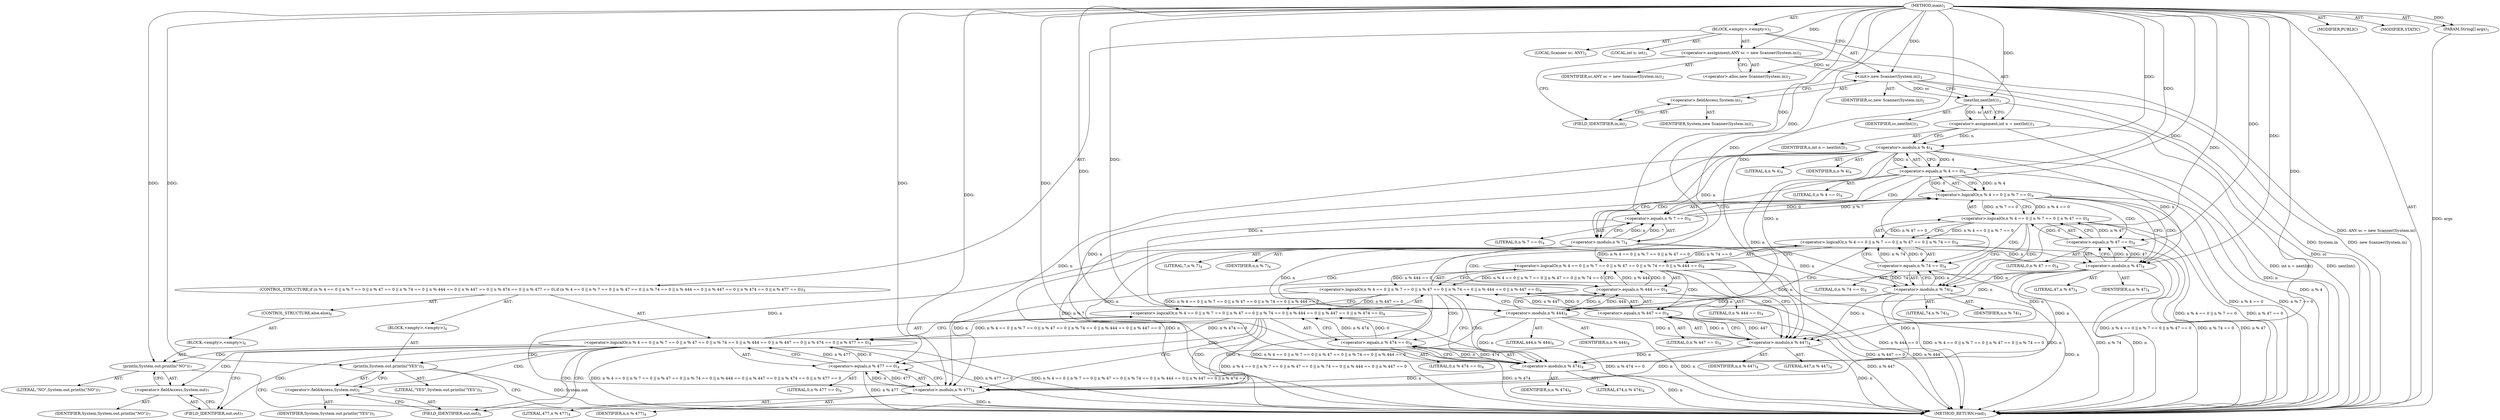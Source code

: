 digraph "main" {  
"19" [label = <(METHOD,main)<SUB>1</SUB>> ]
"20" [label = <(PARAM,String[] args)<SUB>1</SUB>> ]
"21" [label = <(BLOCK,&lt;empty&gt;,&lt;empty&gt;)<SUB>1</SUB>> ]
"4" [label = <(LOCAL,Scanner sc: ANY)<SUB>2</SUB>> ]
"22" [label = <(&lt;operator&gt;.assignment,ANY sc = new Scanner(System.in))<SUB>2</SUB>> ]
"23" [label = <(IDENTIFIER,sc,ANY sc = new Scanner(System.in))<SUB>2</SUB>> ]
"24" [label = <(&lt;operator&gt;.alloc,new Scanner(System.in))<SUB>2</SUB>> ]
"25" [label = <(&lt;init&gt;,new Scanner(System.in))<SUB>2</SUB>> ]
"3" [label = <(IDENTIFIER,sc,new Scanner(System.in))<SUB>2</SUB>> ]
"26" [label = <(&lt;operator&gt;.fieldAccess,System.in)<SUB>2</SUB>> ]
"27" [label = <(IDENTIFIER,System,new Scanner(System.in))<SUB>2</SUB>> ]
"28" [label = <(FIELD_IDENTIFIER,in,in)<SUB>2</SUB>> ]
"29" [label = <(LOCAL,int n: int)<SUB>3</SUB>> ]
"30" [label = <(&lt;operator&gt;.assignment,int n = nextInt())<SUB>3</SUB>> ]
"31" [label = <(IDENTIFIER,n,int n = nextInt())<SUB>3</SUB>> ]
"32" [label = <(nextInt,nextInt())<SUB>3</SUB>> ]
"33" [label = <(IDENTIFIER,sc,nextInt())<SUB>3</SUB>> ]
"34" [label = <(CONTROL_STRUCTURE,if (n % 4 == 0 || n % 7 == 0 || n % 47 == 0 || n % 74 == 0 || n % 444 == 0 || n % 447 == 0 || n % 474 == 0 || n % 477 == 0),if (n % 4 == 0 || n % 7 == 0 || n % 47 == 0 || n % 74 == 0 || n % 444 == 0 || n % 447 == 0 || n % 474 == 0 || n % 477 == 0))<SUB>4</SUB>> ]
"35" [label = <(&lt;operator&gt;.logicalOr,n % 4 == 0 || n % 7 == 0 || n % 47 == 0 || n % 74 == 0 || n % 444 == 0 || n % 447 == 0 || n % 474 == 0 || n % 477 == 0)<SUB>4</SUB>> ]
"36" [label = <(&lt;operator&gt;.logicalOr,n % 4 == 0 || n % 7 == 0 || n % 47 == 0 || n % 74 == 0 || n % 444 == 0 || n % 447 == 0 || n % 474 == 0)<SUB>4</SUB>> ]
"37" [label = <(&lt;operator&gt;.logicalOr,n % 4 == 0 || n % 7 == 0 || n % 47 == 0 || n % 74 == 0 || n % 444 == 0 || n % 447 == 0)<SUB>4</SUB>> ]
"38" [label = <(&lt;operator&gt;.logicalOr,n % 4 == 0 || n % 7 == 0 || n % 47 == 0 || n % 74 == 0 || n % 444 == 0)<SUB>4</SUB>> ]
"39" [label = <(&lt;operator&gt;.logicalOr,n % 4 == 0 || n % 7 == 0 || n % 47 == 0 || n % 74 == 0)<SUB>4</SUB>> ]
"40" [label = <(&lt;operator&gt;.logicalOr,n % 4 == 0 || n % 7 == 0 || n % 47 == 0)<SUB>4</SUB>> ]
"41" [label = <(&lt;operator&gt;.logicalOr,n % 4 == 0 || n % 7 == 0)<SUB>4</SUB>> ]
"42" [label = <(&lt;operator&gt;.equals,n % 4 == 0)<SUB>4</SUB>> ]
"43" [label = <(&lt;operator&gt;.modulo,n % 4)<SUB>4</SUB>> ]
"44" [label = <(IDENTIFIER,n,n % 4)<SUB>4</SUB>> ]
"45" [label = <(LITERAL,4,n % 4)<SUB>4</SUB>> ]
"46" [label = <(LITERAL,0,n % 4 == 0)<SUB>4</SUB>> ]
"47" [label = <(&lt;operator&gt;.equals,n % 7 == 0)<SUB>4</SUB>> ]
"48" [label = <(&lt;operator&gt;.modulo,n % 7)<SUB>4</SUB>> ]
"49" [label = <(IDENTIFIER,n,n % 7)<SUB>4</SUB>> ]
"50" [label = <(LITERAL,7,n % 7)<SUB>4</SUB>> ]
"51" [label = <(LITERAL,0,n % 7 == 0)<SUB>4</SUB>> ]
"52" [label = <(&lt;operator&gt;.equals,n % 47 == 0)<SUB>4</SUB>> ]
"53" [label = <(&lt;operator&gt;.modulo,n % 47)<SUB>4</SUB>> ]
"54" [label = <(IDENTIFIER,n,n % 47)<SUB>4</SUB>> ]
"55" [label = <(LITERAL,47,n % 47)<SUB>4</SUB>> ]
"56" [label = <(LITERAL,0,n % 47 == 0)<SUB>4</SUB>> ]
"57" [label = <(&lt;operator&gt;.equals,n % 74 == 0)<SUB>4</SUB>> ]
"58" [label = <(&lt;operator&gt;.modulo,n % 74)<SUB>4</SUB>> ]
"59" [label = <(IDENTIFIER,n,n % 74)<SUB>4</SUB>> ]
"60" [label = <(LITERAL,74,n % 74)<SUB>4</SUB>> ]
"61" [label = <(LITERAL,0,n % 74 == 0)<SUB>4</SUB>> ]
"62" [label = <(&lt;operator&gt;.equals,n % 444 == 0)<SUB>4</SUB>> ]
"63" [label = <(&lt;operator&gt;.modulo,n % 444)<SUB>4</SUB>> ]
"64" [label = <(IDENTIFIER,n,n % 444)<SUB>4</SUB>> ]
"65" [label = <(LITERAL,444,n % 444)<SUB>4</SUB>> ]
"66" [label = <(LITERAL,0,n % 444 == 0)<SUB>4</SUB>> ]
"67" [label = <(&lt;operator&gt;.equals,n % 447 == 0)<SUB>4</SUB>> ]
"68" [label = <(&lt;operator&gt;.modulo,n % 447)<SUB>4</SUB>> ]
"69" [label = <(IDENTIFIER,n,n % 447)<SUB>4</SUB>> ]
"70" [label = <(LITERAL,447,n % 447)<SUB>4</SUB>> ]
"71" [label = <(LITERAL,0,n % 447 == 0)<SUB>4</SUB>> ]
"72" [label = <(&lt;operator&gt;.equals,n % 474 == 0)<SUB>4</SUB>> ]
"73" [label = <(&lt;operator&gt;.modulo,n % 474)<SUB>4</SUB>> ]
"74" [label = <(IDENTIFIER,n,n % 474)<SUB>4</SUB>> ]
"75" [label = <(LITERAL,474,n % 474)<SUB>4</SUB>> ]
"76" [label = <(LITERAL,0,n % 474 == 0)<SUB>4</SUB>> ]
"77" [label = <(&lt;operator&gt;.equals,n % 477 == 0)<SUB>4</SUB>> ]
"78" [label = <(&lt;operator&gt;.modulo,n % 477)<SUB>4</SUB>> ]
"79" [label = <(IDENTIFIER,n,n % 477)<SUB>4</SUB>> ]
"80" [label = <(LITERAL,477,n % 477)<SUB>4</SUB>> ]
"81" [label = <(LITERAL,0,n % 477 == 0)<SUB>4</SUB>> ]
"82" [label = <(BLOCK,&lt;empty&gt;,&lt;empty&gt;)<SUB>4</SUB>> ]
"83" [label = <(println,System.out.println(&quot;YES&quot;))<SUB>5</SUB>> ]
"84" [label = <(&lt;operator&gt;.fieldAccess,System.out)<SUB>5</SUB>> ]
"85" [label = <(IDENTIFIER,System,System.out.println(&quot;YES&quot;))<SUB>5</SUB>> ]
"86" [label = <(FIELD_IDENTIFIER,out,out)<SUB>5</SUB>> ]
"87" [label = <(LITERAL,&quot;YES&quot;,System.out.println(&quot;YES&quot;))<SUB>5</SUB>> ]
"88" [label = <(CONTROL_STRUCTURE,else,else)<SUB>6</SUB>> ]
"89" [label = <(BLOCK,&lt;empty&gt;,&lt;empty&gt;)<SUB>6</SUB>> ]
"90" [label = <(println,System.out.println(&quot;NO&quot;))<SUB>7</SUB>> ]
"91" [label = <(&lt;operator&gt;.fieldAccess,System.out)<SUB>7</SUB>> ]
"92" [label = <(IDENTIFIER,System,System.out.println(&quot;NO&quot;))<SUB>7</SUB>> ]
"93" [label = <(FIELD_IDENTIFIER,out,out)<SUB>7</SUB>> ]
"94" [label = <(LITERAL,&quot;NO&quot;,System.out.println(&quot;NO&quot;))<SUB>7</SUB>> ]
"95" [label = <(MODIFIER,PUBLIC)> ]
"96" [label = <(MODIFIER,STATIC)> ]
"97" [label = <(METHOD_RETURN,void)<SUB>1</SUB>> ]
  "19" -> "20"  [ label = "AST: "] 
  "19" -> "21"  [ label = "AST: "] 
  "19" -> "95"  [ label = "AST: "] 
  "19" -> "96"  [ label = "AST: "] 
  "19" -> "97"  [ label = "AST: "] 
  "21" -> "4"  [ label = "AST: "] 
  "21" -> "22"  [ label = "AST: "] 
  "21" -> "25"  [ label = "AST: "] 
  "21" -> "29"  [ label = "AST: "] 
  "21" -> "30"  [ label = "AST: "] 
  "21" -> "34"  [ label = "AST: "] 
  "22" -> "23"  [ label = "AST: "] 
  "22" -> "24"  [ label = "AST: "] 
  "25" -> "3"  [ label = "AST: "] 
  "25" -> "26"  [ label = "AST: "] 
  "26" -> "27"  [ label = "AST: "] 
  "26" -> "28"  [ label = "AST: "] 
  "30" -> "31"  [ label = "AST: "] 
  "30" -> "32"  [ label = "AST: "] 
  "32" -> "33"  [ label = "AST: "] 
  "34" -> "35"  [ label = "AST: "] 
  "34" -> "82"  [ label = "AST: "] 
  "34" -> "88"  [ label = "AST: "] 
  "35" -> "36"  [ label = "AST: "] 
  "35" -> "77"  [ label = "AST: "] 
  "36" -> "37"  [ label = "AST: "] 
  "36" -> "72"  [ label = "AST: "] 
  "37" -> "38"  [ label = "AST: "] 
  "37" -> "67"  [ label = "AST: "] 
  "38" -> "39"  [ label = "AST: "] 
  "38" -> "62"  [ label = "AST: "] 
  "39" -> "40"  [ label = "AST: "] 
  "39" -> "57"  [ label = "AST: "] 
  "40" -> "41"  [ label = "AST: "] 
  "40" -> "52"  [ label = "AST: "] 
  "41" -> "42"  [ label = "AST: "] 
  "41" -> "47"  [ label = "AST: "] 
  "42" -> "43"  [ label = "AST: "] 
  "42" -> "46"  [ label = "AST: "] 
  "43" -> "44"  [ label = "AST: "] 
  "43" -> "45"  [ label = "AST: "] 
  "47" -> "48"  [ label = "AST: "] 
  "47" -> "51"  [ label = "AST: "] 
  "48" -> "49"  [ label = "AST: "] 
  "48" -> "50"  [ label = "AST: "] 
  "52" -> "53"  [ label = "AST: "] 
  "52" -> "56"  [ label = "AST: "] 
  "53" -> "54"  [ label = "AST: "] 
  "53" -> "55"  [ label = "AST: "] 
  "57" -> "58"  [ label = "AST: "] 
  "57" -> "61"  [ label = "AST: "] 
  "58" -> "59"  [ label = "AST: "] 
  "58" -> "60"  [ label = "AST: "] 
  "62" -> "63"  [ label = "AST: "] 
  "62" -> "66"  [ label = "AST: "] 
  "63" -> "64"  [ label = "AST: "] 
  "63" -> "65"  [ label = "AST: "] 
  "67" -> "68"  [ label = "AST: "] 
  "67" -> "71"  [ label = "AST: "] 
  "68" -> "69"  [ label = "AST: "] 
  "68" -> "70"  [ label = "AST: "] 
  "72" -> "73"  [ label = "AST: "] 
  "72" -> "76"  [ label = "AST: "] 
  "73" -> "74"  [ label = "AST: "] 
  "73" -> "75"  [ label = "AST: "] 
  "77" -> "78"  [ label = "AST: "] 
  "77" -> "81"  [ label = "AST: "] 
  "78" -> "79"  [ label = "AST: "] 
  "78" -> "80"  [ label = "AST: "] 
  "82" -> "83"  [ label = "AST: "] 
  "83" -> "84"  [ label = "AST: "] 
  "83" -> "87"  [ label = "AST: "] 
  "84" -> "85"  [ label = "AST: "] 
  "84" -> "86"  [ label = "AST: "] 
  "88" -> "89"  [ label = "AST: "] 
  "89" -> "90"  [ label = "AST: "] 
  "90" -> "91"  [ label = "AST: "] 
  "90" -> "94"  [ label = "AST: "] 
  "91" -> "92"  [ label = "AST: "] 
  "91" -> "93"  [ label = "AST: "] 
  "22" -> "28"  [ label = "CFG: "] 
  "25" -> "32"  [ label = "CFG: "] 
  "30" -> "43"  [ label = "CFG: "] 
  "24" -> "22"  [ label = "CFG: "] 
  "26" -> "25"  [ label = "CFG: "] 
  "32" -> "30"  [ label = "CFG: "] 
  "35" -> "86"  [ label = "CFG: "] 
  "35" -> "93"  [ label = "CFG: "] 
  "28" -> "26"  [ label = "CFG: "] 
  "36" -> "35"  [ label = "CFG: "] 
  "36" -> "78"  [ label = "CFG: "] 
  "77" -> "35"  [ label = "CFG: "] 
  "83" -> "97"  [ label = "CFG: "] 
  "37" -> "36"  [ label = "CFG: "] 
  "37" -> "73"  [ label = "CFG: "] 
  "72" -> "36"  [ label = "CFG: "] 
  "78" -> "77"  [ label = "CFG: "] 
  "84" -> "83"  [ label = "CFG: "] 
  "90" -> "97"  [ label = "CFG: "] 
  "38" -> "37"  [ label = "CFG: "] 
  "38" -> "68"  [ label = "CFG: "] 
  "67" -> "37"  [ label = "CFG: "] 
  "73" -> "72"  [ label = "CFG: "] 
  "86" -> "84"  [ label = "CFG: "] 
  "91" -> "90"  [ label = "CFG: "] 
  "39" -> "38"  [ label = "CFG: "] 
  "39" -> "63"  [ label = "CFG: "] 
  "62" -> "38"  [ label = "CFG: "] 
  "68" -> "67"  [ label = "CFG: "] 
  "93" -> "91"  [ label = "CFG: "] 
  "40" -> "39"  [ label = "CFG: "] 
  "40" -> "58"  [ label = "CFG: "] 
  "57" -> "39"  [ label = "CFG: "] 
  "63" -> "62"  [ label = "CFG: "] 
  "41" -> "40"  [ label = "CFG: "] 
  "41" -> "53"  [ label = "CFG: "] 
  "52" -> "40"  [ label = "CFG: "] 
  "58" -> "57"  [ label = "CFG: "] 
  "42" -> "41"  [ label = "CFG: "] 
  "42" -> "48"  [ label = "CFG: "] 
  "47" -> "41"  [ label = "CFG: "] 
  "53" -> "52"  [ label = "CFG: "] 
  "43" -> "42"  [ label = "CFG: "] 
  "48" -> "47"  [ label = "CFG: "] 
  "19" -> "24"  [ label = "CFG: "] 
  "20" -> "97"  [ label = "DDG: args"] 
  "22" -> "97"  [ label = "DDG: ANY sc = new Scanner(System.in)"] 
  "25" -> "97"  [ label = "DDG: System.in"] 
  "25" -> "97"  [ label = "DDG: new Scanner(System.in)"] 
  "32" -> "97"  [ label = "DDG: sc"] 
  "30" -> "97"  [ label = "DDG: nextInt()"] 
  "30" -> "97"  [ label = "DDG: int n = nextInt()"] 
  "43" -> "97"  [ label = "DDG: n"] 
  "42" -> "97"  [ label = "DDG: n % 4"] 
  "41" -> "97"  [ label = "DDG: n % 4 == 0"] 
  "48" -> "97"  [ label = "DDG: n"] 
  "47" -> "97"  [ label = "DDG: n % 7"] 
  "41" -> "97"  [ label = "DDG: n % 7 == 0"] 
  "40" -> "97"  [ label = "DDG: n % 4 == 0 || n % 7 == 0"] 
  "53" -> "97"  [ label = "DDG: n"] 
  "52" -> "97"  [ label = "DDG: n % 47"] 
  "40" -> "97"  [ label = "DDG: n % 47 == 0"] 
  "39" -> "97"  [ label = "DDG: n % 4 == 0 || n % 7 == 0 || n % 47 == 0"] 
  "58" -> "97"  [ label = "DDG: n"] 
  "57" -> "97"  [ label = "DDG: n % 74"] 
  "39" -> "97"  [ label = "DDG: n % 74 == 0"] 
  "38" -> "97"  [ label = "DDG: n % 4 == 0 || n % 7 == 0 || n % 47 == 0 || n % 74 == 0"] 
  "63" -> "97"  [ label = "DDG: n"] 
  "62" -> "97"  [ label = "DDG: n % 444"] 
  "38" -> "97"  [ label = "DDG: n % 444 == 0"] 
  "37" -> "97"  [ label = "DDG: n % 4 == 0 || n % 7 == 0 || n % 47 == 0 || n % 74 == 0 || n % 444 == 0"] 
  "68" -> "97"  [ label = "DDG: n"] 
  "67" -> "97"  [ label = "DDG: n % 447"] 
  "37" -> "97"  [ label = "DDG: n % 447 == 0"] 
  "36" -> "97"  [ label = "DDG: n % 4 == 0 || n % 7 == 0 || n % 47 == 0 || n % 74 == 0 || n % 444 == 0 || n % 447 == 0"] 
  "73" -> "97"  [ label = "DDG: n"] 
  "72" -> "97"  [ label = "DDG: n % 474"] 
  "36" -> "97"  [ label = "DDG: n % 474 == 0"] 
  "35" -> "97"  [ label = "DDG: n % 4 == 0 || n % 7 == 0 || n % 47 == 0 || n % 74 == 0 || n % 444 == 0 || n % 447 == 0 || n % 474 == 0"] 
  "78" -> "97"  [ label = "DDG: n"] 
  "77" -> "97"  [ label = "DDG: n % 477"] 
  "35" -> "97"  [ label = "DDG: n % 477 == 0"] 
  "35" -> "97"  [ label = "DDG: n % 4 == 0 || n % 7 == 0 || n % 47 == 0 || n % 74 == 0 || n % 444 == 0 || n % 447 == 0 || n % 474 == 0 || n % 477 == 0"] 
  "83" -> "97"  [ label = "DDG: System.out"] 
  "19" -> "20"  [ label = "DDG: "] 
  "19" -> "22"  [ label = "DDG: "] 
  "32" -> "30"  [ label = "DDG: sc"] 
  "22" -> "25"  [ label = "DDG: sc"] 
  "19" -> "25"  [ label = "DDG: "] 
  "25" -> "32"  [ label = "DDG: sc"] 
  "19" -> "32"  [ label = "DDG: "] 
  "36" -> "35"  [ label = "DDG: n % 4 == 0 || n % 7 == 0 || n % 47 == 0 || n % 74 == 0 || n % 444 == 0 || n % 447 == 0"] 
  "36" -> "35"  [ label = "DDG: n % 474 == 0"] 
  "77" -> "35"  [ label = "DDG: n % 477"] 
  "77" -> "35"  [ label = "DDG: 0"] 
  "37" -> "36"  [ label = "DDG: n % 4 == 0 || n % 7 == 0 || n % 47 == 0 || n % 74 == 0 || n % 444 == 0"] 
  "37" -> "36"  [ label = "DDG: n % 447 == 0"] 
  "72" -> "36"  [ label = "DDG: n % 474"] 
  "72" -> "36"  [ label = "DDG: 0"] 
  "78" -> "77"  [ label = "DDG: n"] 
  "78" -> "77"  [ label = "DDG: 477"] 
  "19" -> "77"  [ label = "DDG: "] 
  "19" -> "83"  [ label = "DDG: "] 
  "38" -> "37"  [ label = "DDG: n % 4 == 0 || n % 7 == 0 || n % 47 == 0 || n % 74 == 0"] 
  "38" -> "37"  [ label = "DDG: n % 444 == 0"] 
  "67" -> "37"  [ label = "DDG: n % 447"] 
  "67" -> "37"  [ label = "DDG: 0"] 
  "73" -> "72"  [ label = "DDG: n"] 
  "73" -> "72"  [ label = "DDG: 474"] 
  "19" -> "72"  [ label = "DDG: "] 
  "43" -> "78"  [ label = "DDG: n"] 
  "48" -> "78"  [ label = "DDG: n"] 
  "53" -> "78"  [ label = "DDG: n"] 
  "58" -> "78"  [ label = "DDG: n"] 
  "63" -> "78"  [ label = "DDG: n"] 
  "68" -> "78"  [ label = "DDG: n"] 
  "73" -> "78"  [ label = "DDG: n"] 
  "19" -> "78"  [ label = "DDG: "] 
  "19" -> "90"  [ label = "DDG: "] 
  "39" -> "38"  [ label = "DDG: n % 4 == 0 || n % 7 == 0 || n % 47 == 0"] 
  "39" -> "38"  [ label = "DDG: n % 74 == 0"] 
  "62" -> "38"  [ label = "DDG: n % 444"] 
  "62" -> "38"  [ label = "DDG: 0"] 
  "68" -> "67"  [ label = "DDG: n"] 
  "68" -> "67"  [ label = "DDG: 447"] 
  "19" -> "67"  [ label = "DDG: "] 
  "43" -> "73"  [ label = "DDG: n"] 
  "48" -> "73"  [ label = "DDG: n"] 
  "53" -> "73"  [ label = "DDG: n"] 
  "58" -> "73"  [ label = "DDG: n"] 
  "63" -> "73"  [ label = "DDG: n"] 
  "68" -> "73"  [ label = "DDG: n"] 
  "19" -> "73"  [ label = "DDG: "] 
  "40" -> "39"  [ label = "DDG: n % 4 == 0 || n % 7 == 0"] 
  "40" -> "39"  [ label = "DDG: n % 47 == 0"] 
  "57" -> "39"  [ label = "DDG: n % 74"] 
  "57" -> "39"  [ label = "DDG: 0"] 
  "63" -> "62"  [ label = "DDG: n"] 
  "63" -> "62"  [ label = "DDG: 444"] 
  "19" -> "62"  [ label = "DDG: "] 
  "43" -> "68"  [ label = "DDG: n"] 
  "48" -> "68"  [ label = "DDG: n"] 
  "53" -> "68"  [ label = "DDG: n"] 
  "58" -> "68"  [ label = "DDG: n"] 
  "63" -> "68"  [ label = "DDG: n"] 
  "19" -> "68"  [ label = "DDG: "] 
  "41" -> "40"  [ label = "DDG: n % 4 == 0"] 
  "41" -> "40"  [ label = "DDG: n % 7 == 0"] 
  "52" -> "40"  [ label = "DDG: n % 47"] 
  "52" -> "40"  [ label = "DDG: 0"] 
  "58" -> "57"  [ label = "DDG: n"] 
  "58" -> "57"  [ label = "DDG: 74"] 
  "19" -> "57"  [ label = "DDG: "] 
  "43" -> "63"  [ label = "DDG: n"] 
  "48" -> "63"  [ label = "DDG: n"] 
  "53" -> "63"  [ label = "DDG: n"] 
  "58" -> "63"  [ label = "DDG: n"] 
  "19" -> "63"  [ label = "DDG: "] 
  "42" -> "41"  [ label = "DDG: n % 4"] 
  "42" -> "41"  [ label = "DDG: 0"] 
  "47" -> "41"  [ label = "DDG: n % 7"] 
  "47" -> "41"  [ label = "DDG: 0"] 
  "53" -> "52"  [ label = "DDG: n"] 
  "53" -> "52"  [ label = "DDG: 47"] 
  "19" -> "52"  [ label = "DDG: "] 
  "43" -> "58"  [ label = "DDG: n"] 
  "48" -> "58"  [ label = "DDG: n"] 
  "53" -> "58"  [ label = "DDG: n"] 
  "19" -> "58"  [ label = "DDG: "] 
  "43" -> "42"  [ label = "DDG: n"] 
  "43" -> "42"  [ label = "DDG: 4"] 
  "19" -> "42"  [ label = "DDG: "] 
  "48" -> "47"  [ label = "DDG: n"] 
  "48" -> "47"  [ label = "DDG: 7"] 
  "19" -> "47"  [ label = "DDG: "] 
  "43" -> "53"  [ label = "DDG: n"] 
  "48" -> "53"  [ label = "DDG: n"] 
  "19" -> "53"  [ label = "DDG: "] 
  "30" -> "43"  [ label = "DDG: n"] 
  "19" -> "43"  [ label = "DDG: "] 
  "43" -> "48"  [ label = "DDG: n"] 
  "19" -> "48"  [ label = "DDG: "] 
  "35" -> "83"  [ label = "CDG: "] 
  "35" -> "84"  [ label = "CDG: "] 
  "35" -> "91"  [ label = "CDG: "] 
  "35" -> "93"  [ label = "CDG: "] 
  "35" -> "90"  [ label = "CDG: "] 
  "35" -> "86"  [ label = "CDG: "] 
  "36" -> "77"  [ label = "CDG: "] 
  "36" -> "78"  [ label = "CDG: "] 
  "37" -> "73"  [ label = "CDG: "] 
  "37" -> "72"  [ label = "CDG: "] 
  "38" -> "68"  [ label = "CDG: "] 
  "38" -> "67"  [ label = "CDG: "] 
  "39" -> "63"  [ label = "CDG: "] 
  "39" -> "62"  [ label = "CDG: "] 
  "40" -> "58"  [ label = "CDG: "] 
  "40" -> "57"  [ label = "CDG: "] 
  "41" -> "52"  [ label = "CDG: "] 
  "41" -> "53"  [ label = "CDG: "] 
  "42" -> "47"  [ label = "CDG: "] 
  "42" -> "48"  [ label = "CDG: "] 
}
